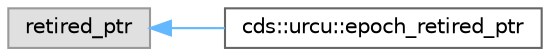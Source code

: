 digraph "类继承关系图"
{
 // LATEX_PDF_SIZE
  bgcolor="transparent";
  edge [fontname=Helvetica,fontsize=10,labelfontname=Helvetica,labelfontsize=10];
  node [fontname=Helvetica,fontsize=10,shape=box,height=0.2,width=0.4];
  rankdir="LR";
  Node0 [id="Node000000",label="retired_ptr",height=0.2,width=0.4,color="grey60", fillcolor="#E0E0E0", style="filled",tooltip=" "];
  Node0 -> Node1 [id="edge5828_Node000000_Node000001",dir="back",color="steelblue1",style="solid",tooltip=" "];
  Node1 [id="Node000001",label="cds::urcu::epoch_retired_ptr",height=0.2,width=0.4,color="grey40", fillcolor="white", style="filled",URL="$structcds_1_1urcu_1_1epoch__retired__ptr.html",tooltip="Epoch-based retired ptr"];
}
